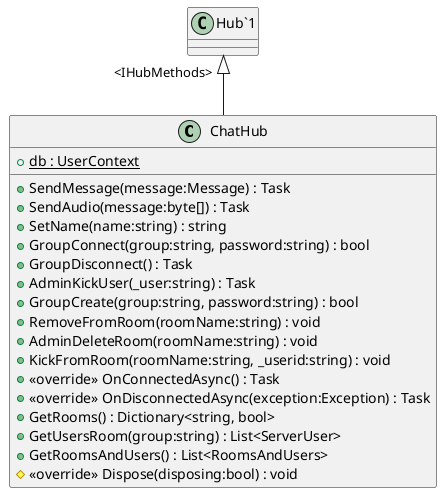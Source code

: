 @startuml
class ChatHub {
    + {static} db : UserContext
    + SendMessage(message:Message) : Task
    + SendAudio(message:byte[]) : Task
    + SetName(name:string) : string
    + GroupConnect(group:string, password:string) : bool
    + GroupDisconnect() : Task
    + AdminKickUser(_user:string) : Task
    + GroupCreate(group:string, password:string) : bool
    + RemoveFromRoom(roomName:string) : void
    + AdminDeleteRoom(roomName:string) : void
    + KickFromRoom(roomName:string, _userid:string) : void
    + <<override>> OnConnectedAsync() : Task
    + <<override>> OnDisconnectedAsync(exception:Exception) : Task
    + GetRooms() : Dictionary<string, bool>
    + GetUsersRoom(group:string) : List<ServerUser>
    + GetRoomsAndUsers() : List<RoomsAndUsers>
    # <<override>> Dispose(disposing:bool) : void
}
"Hub`1" "<IHubMethods>" <|-- ChatHub
@enduml

